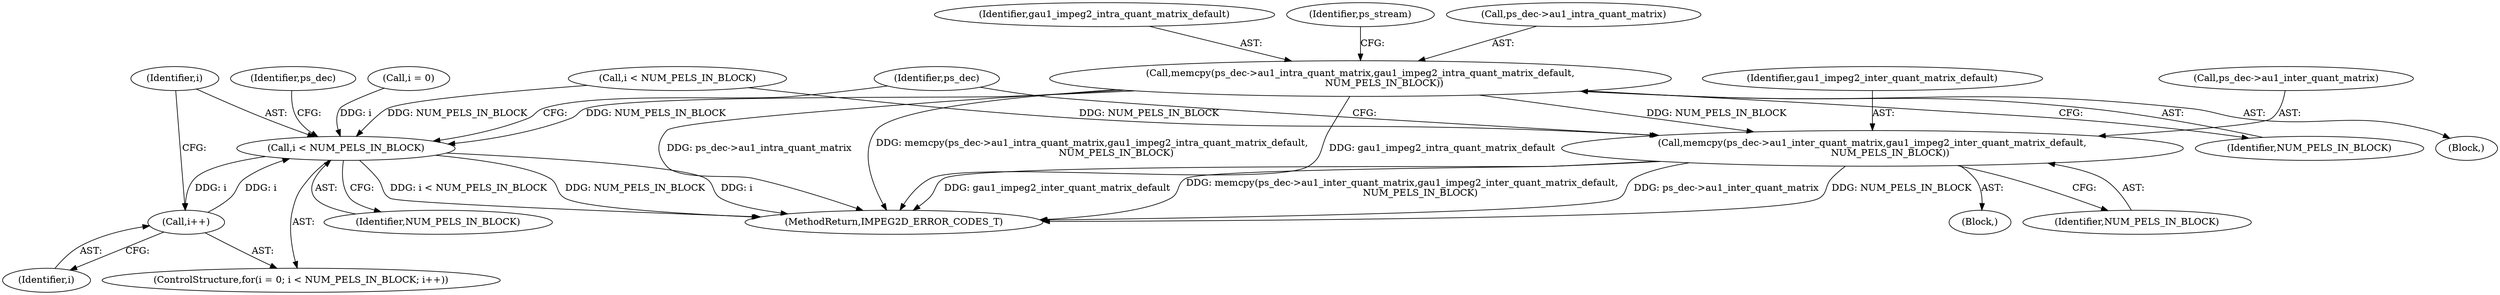 digraph "0_Android_a86eb798d077b9b25c8f8c77e3c02c2f287c1ce7_0@API" {
"1000342" [label="(Call,memcpy(ps_dec->au1_intra_quant_matrix,gau1_impeg2_intra_quant_matrix_default,\n                NUM_PELS_IN_BLOCK))"];
"1000359" [label="(Call,i < NUM_PELS_IN_BLOCK)"];
"1000362" [label="(Call,i++)"];
"1000380" [label="(Call,memcpy(ps_dec->au1_inter_quant_matrix,gau1_impeg2_inter_quant_matrix_default,\n            NUM_PELS_IN_BLOCK))"];
"1000363" [label="(Identifier,i)"];
"1000346" [label="(Identifier,gau1_impeg2_intra_quant_matrix_default)"];
"1000384" [label="(Identifier,gau1_impeg2_inter_quant_matrix_default)"];
"1000392" [label="(MethodReturn,IMPEG2D_ERROR_CODES_T)"];
"1000379" [label="(Block,)"];
"1000368" [label="(Identifier,ps_dec)"];
"1000359" [label="(Call,i < NUM_PELS_IN_BLOCK)"];
"1000360" [label="(Identifier,i)"];
"1000362" [label="(Call,i++)"];
"1000355" [label="(ControlStructure,for(i = 0; i < NUM_PELS_IN_BLOCK; i++))"];
"1000380" [label="(Call,memcpy(ps_dec->au1_inter_quant_matrix,gau1_impeg2_inter_quant_matrix_default,\n            NUM_PELS_IN_BLOCK))"];
"1000351" [label="(Identifier,ps_stream)"];
"1000361" [label="(Identifier,NUM_PELS_IN_BLOCK)"];
"1000385" [label="(Identifier,NUM_PELS_IN_BLOCK)"];
"1000321" [label="(Call,i < NUM_PELS_IN_BLOCK)"];
"1000347" [label="(Identifier,NUM_PELS_IN_BLOCK)"];
"1000342" [label="(Call,memcpy(ps_dec->au1_intra_quant_matrix,gau1_impeg2_intra_quant_matrix_default,\n                NUM_PELS_IN_BLOCK))"];
"1000381" [label="(Call,ps_dec->au1_inter_quant_matrix)"];
"1000356" [label="(Call,i = 0)"];
"1000341" [label="(Block,)"];
"1000387" [label="(Identifier,ps_dec)"];
"1000343" [label="(Call,ps_dec->au1_intra_quant_matrix)"];
"1000342" -> "1000341"  [label="AST: "];
"1000342" -> "1000347"  [label="CFG: "];
"1000343" -> "1000342"  [label="AST: "];
"1000346" -> "1000342"  [label="AST: "];
"1000347" -> "1000342"  [label="AST: "];
"1000351" -> "1000342"  [label="CFG: "];
"1000342" -> "1000392"  [label="DDG: ps_dec->au1_intra_quant_matrix"];
"1000342" -> "1000392"  [label="DDG: memcpy(ps_dec->au1_intra_quant_matrix,gau1_impeg2_intra_quant_matrix_default,\n                NUM_PELS_IN_BLOCK)"];
"1000342" -> "1000392"  [label="DDG: gau1_impeg2_intra_quant_matrix_default"];
"1000342" -> "1000359"  [label="DDG: NUM_PELS_IN_BLOCK"];
"1000342" -> "1000380"  [label="DDG: NUM_PELS_IN_BLOCK"];
"1000359" -> "1000355"  [label="AST: "];
"1000359" -> "1000361"  [label="CFG: "];
"1000360" -> "1000359"  [label="AST: "];
"1000361" -> "1000359"  [label="AST: "];
"1000368" -> "1000359"  [label="CFG: "];
"1000387" -> "1000359"  [label="CFG: "];
"1000359" -> "1000392"  [label="DDG: NUM_PELS_IN_BLOCK"];
"1000359" -> "1000392"  [label="DDG: i"];
"1000359" -> "1000392"  [label="DDG: i < NUM_PELS_IN_BLOCK"];
"1000356" -> "1000359"  [label="DDG: i"];
"1000362" -> "1000359"  [label="DDG: i"];
"1000321" -> "1000359"  [label="DDG: NUM_PELS_IN_BLOCK"];
"1000359" -> "1000362"  [label="DDG: i"];
"1000362" -> "1000355"  [label="AST: "];
"1000362" -> "1000363"  [label="CFG: "];
"1000363" -> "1000362"  [label="AST: "];
"1000360" -> "1000362"  [label="CFG: "];
"1000380" -> "1000379"  [label="AST: "];
"1000380" -> "1000385"  [label="CFG: "];
"1000381" -> "1000380"  [label="AST: "];
"1000384" -> "1000380"  [label="AST: "];
"1000385" -> "1000380"  [label="AST: "];
"1000387" -> "1000380"  [label="CFG: "];
"1000380" -> "1000392"  [label="DDG: gau1_impeg2_inter_quant_matrix_default"];
"1000380" -> "1000392"  [label="DDG: memcpy(ps_dec->au1_inter_quant_matrix,gau1_impeg2_inter_quant_matrix_default,\n            NUM_PELS_IN_BLOCK)"];
"1000380" -> "1000392"  [label="DDG: ps_dec->au1_inter_quant_matrix"];
"1000380" -> "1000392"  [label="DDG: NUM_PELS_IN_BLOCK"];
"1000321" -> "1000380"  [label="DDG: NUM_PELS_IN_BLOCK"];
}
